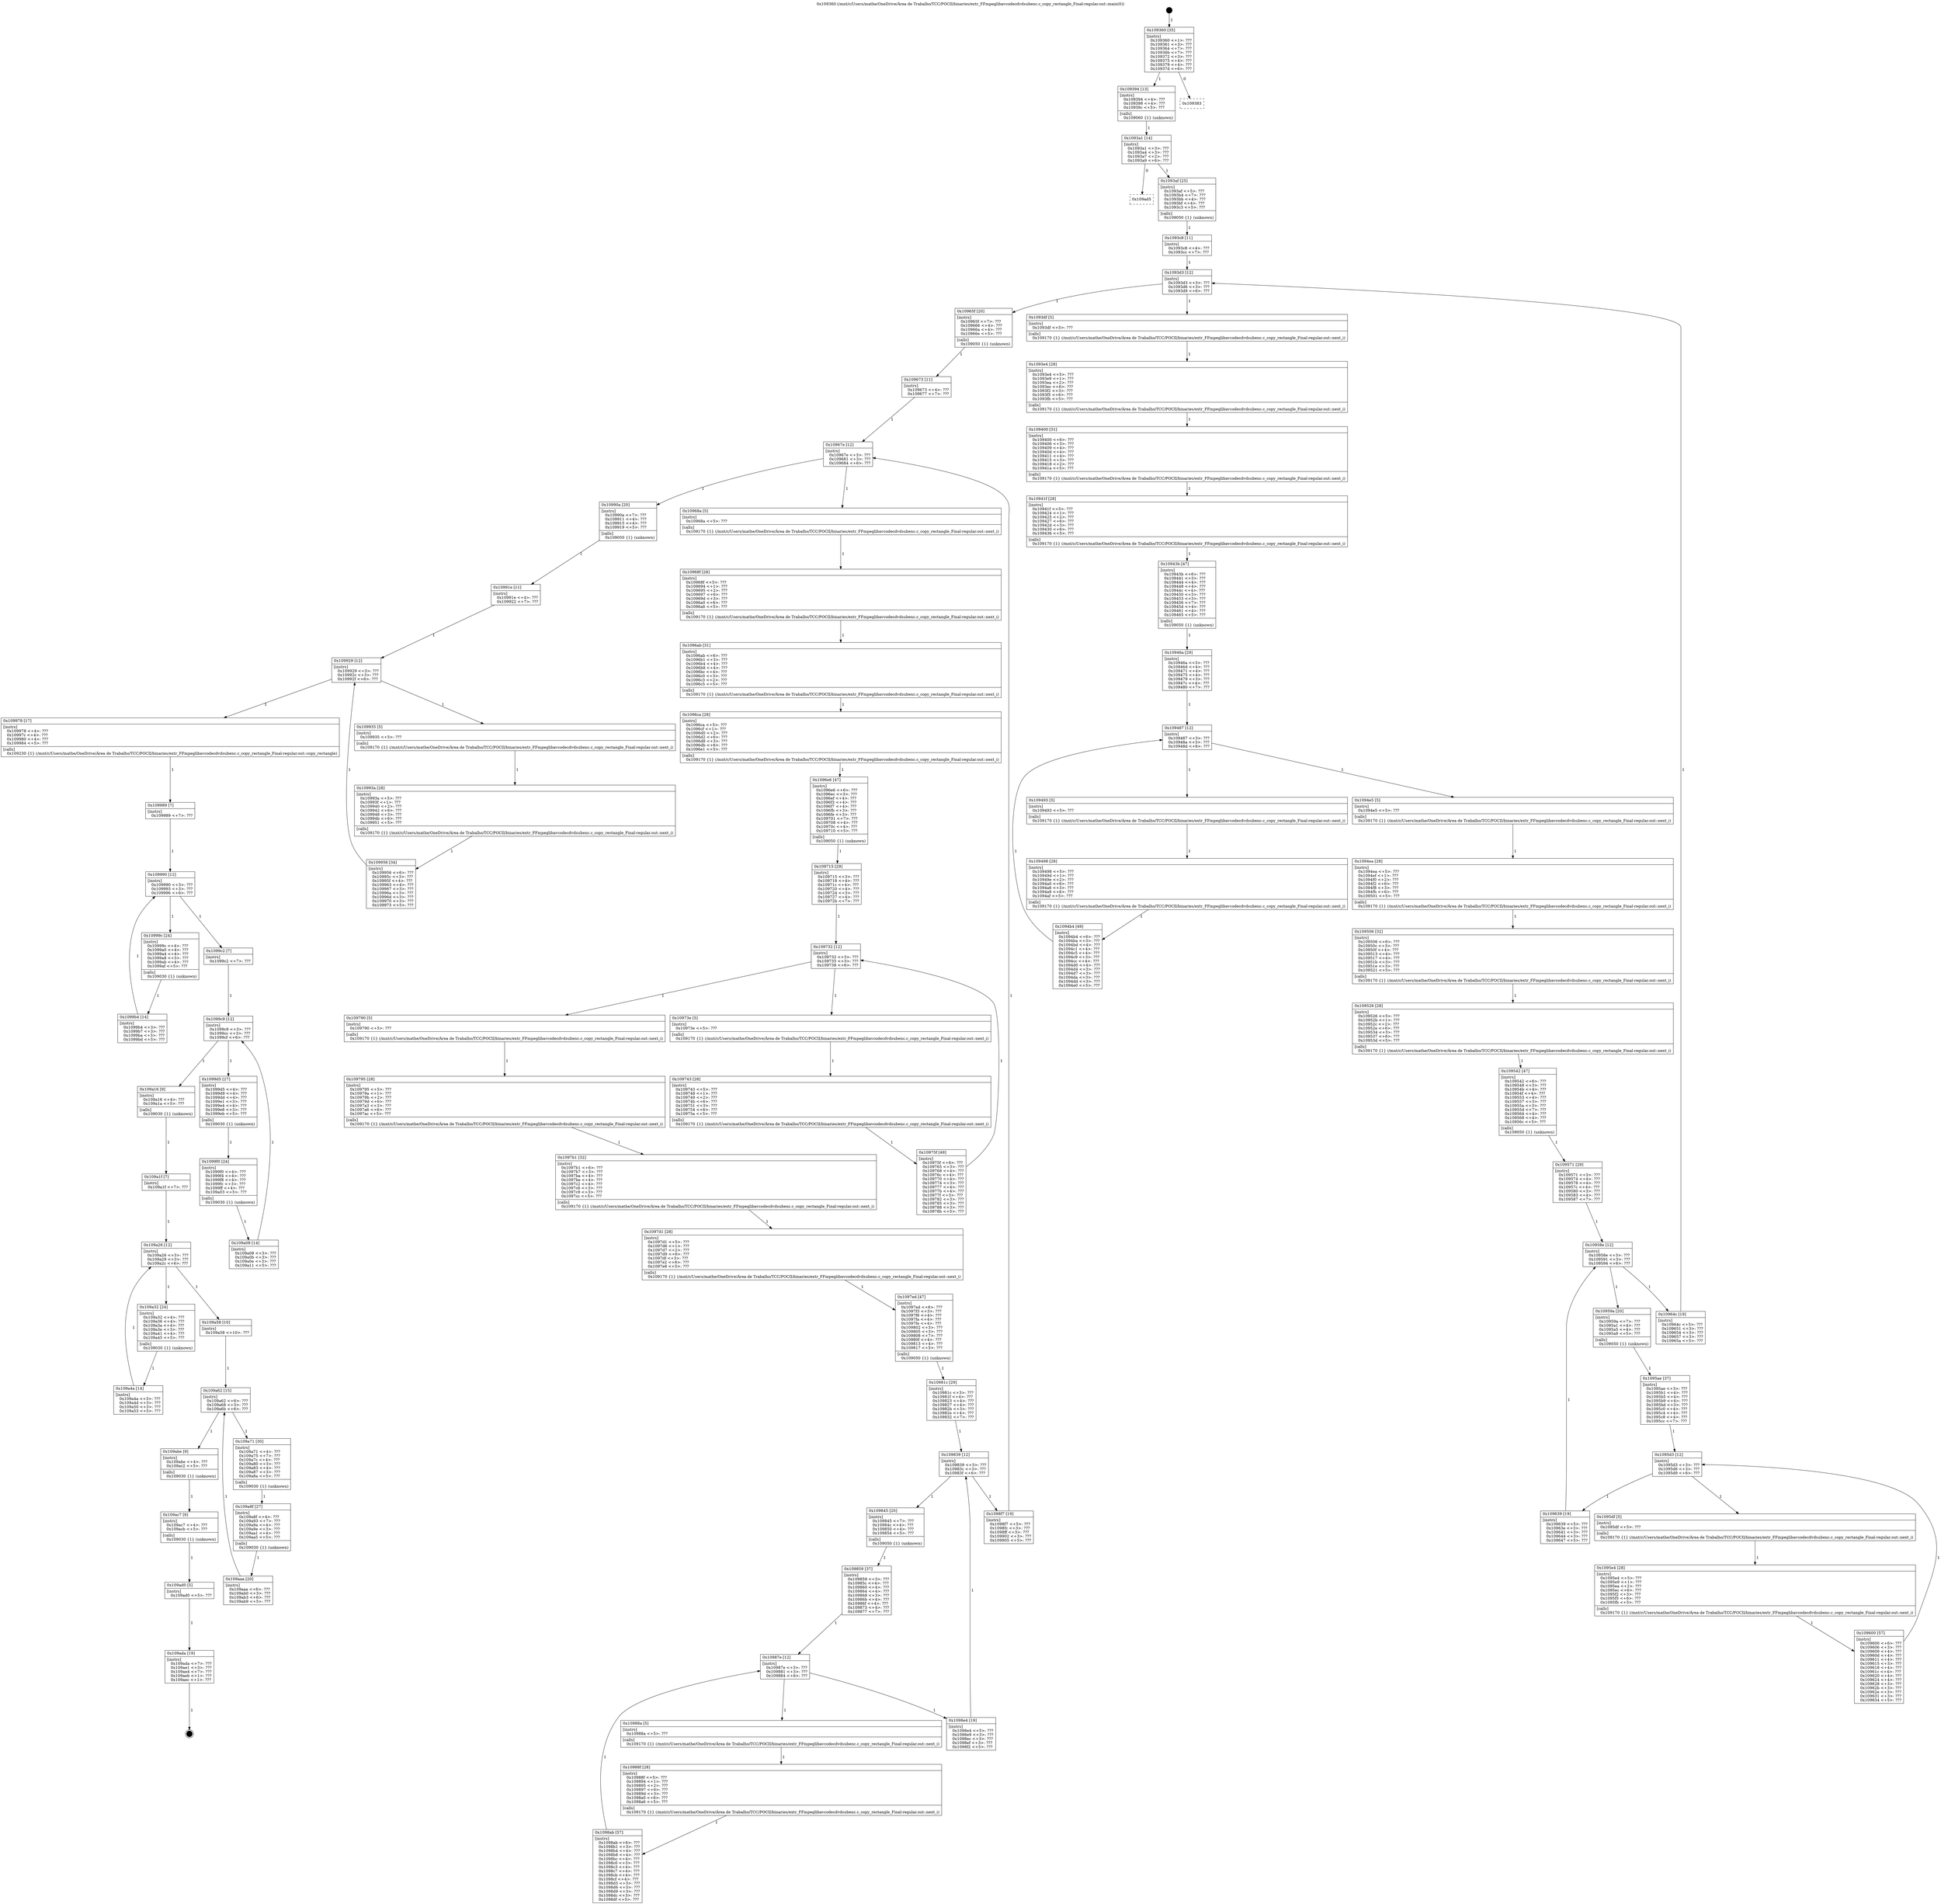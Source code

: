 digraph "0x109360" {
  label = "0x109360 (/mnt/c/Users/mathe/OneDrive/Área de Trabalho/TCC/POCII/binaries/extr_FFmpeglibavcodecdvdsubenc.c_copy_rectangle_Final-regular.out::main(0))"
  labelloc = "t"
  node[shape=record]

  Entry [label="",width=0.3,height=0.3,shape=circle,fillcolor=black,style=filled]
  "0x109360" [label="{
     0x109360 [35]\l
     | [instrs]\l
     &nbsp;&nbsp;0x109360 \<+1\>: ???\l
     &nbsp;&nbsp;0x109361 \<+3\>: ???\l
     &nbsp;&nbsp;0x109364 \<+7\>: ???\l
     &nbsp;&nbsp;0x10936b \<+7\>: ???\l
     &nbsp;&nbsp;0x109372 \<+3\>: ???\l
     &nbsp;&nbsp;0x109375 \<+4\>: ???\l
     &nbsp;&nbsp;0x109379 \<+4\>: ???\l
     &nbsp;&nbsp;0x10937d \<+6\>: ???\l
  }"]
  "0x109394" [label="{
     0x109394 [13]\l
     | [instrs]\l
     &nbsp;&nbsp;0x109394 \<+4\>: ???\l
     &nbsp;&nbsp;0x109398 \<+4\>: ???\l
     &nbsp;&nbsp;0x10939c \<+5\>: ???\l
     | [calls]\l
     &nbsp;&nbsp;0x109060 \{1\} (unknown)\l
  }"]
  "0x109383" [label="{
     0x109383\l
  }", style=dashed]
  "0x1093a1" [label="{
     0x1093a1 [14]\l
     | [instrs]\l
     &nbsp;&nbsp;0x1093a1 \<+3\>: ???\l
     &nbsp;&nbsp;0x1093a4 \<+3\>: ???\l
     &nbsp;&nbsp;0x1093a7 \<+2\>: ???\l
     &nbsp;&nbsp;0x1093a9 \<+6\>: ???\l
  }"]
  "0x109ad5" [label="{
     0x109ad5\l
  }", style=dashed]
  "0x1093af" [label="{
     0x1093af [25]\l
     | [instrs]\l
     &nbsp;&nbsp;0x1093af \<+5\>: ???\l
     &nbsp;&nbsp;0x1093b4 \<+7\>: ???\l
     &nbsp;&nbsp;0x1093bb \<+4\>: ???\l
     &nbsp;&nbsp;0x1093bf \<+4\>: ???\l
     &nbsp;&nbsp;0x1093c3 \<+5\>: ???\l
     | [calls]\l
     &nbsp;&nbsp;0x109050 \{1\} (unknown)\l
  }"]
  Exit [label="",width=0.3,height=0.3,shape=circle,fillcolor=black,style=filled,peripheries=2]
  "0x1093d3" [label="{
     0x1093d3 [12]\l
     | [instrs]\l
     &nbsp;&nbsp;0x1093d3 \<+3\>: ???\l
     &nbsp;&nbsp;0x1093d6 \<+3\>: ???\l
     &nbsp;&nbsp;0x1093d9 \<+6\>: ???\l
  }"]
  "0x10965f" [label="{
     0x10965f [20]\l
     | [instrs]\l
     &nbsp;&nbsp;0x10965f \<+7\>: ???\l
     &nbsp;&nbsp;0x109666 \<+4\>: ???\l
     &nbsp;&nbsp;0x10966a \<+4\>: ???\l
     &nbsp;&nbsp;0x10966e \<+5\>: ???\l
     | [calls]\l
     &nbsp;&nbsp;0x109050 \{1\} (unknown)\l
  }"]
  "0x1093df" [label="{
     0x1093df [5]\l
     | [instrs]\l
     &nbsp;&nbsp;0x1093df \<+5\>: ???\l
     | [calls]\l
     &nbsp;&nbsp;0x109170 \{1\} (/mnt/c/Users/mathe/OneDrive/Área de Trabalho/TCC/POCII/binaries/extr_FFmpeglibavcodecdvdsubenc.c_copy_rectangle_Final-regular.out::next_i)\l
  }"]
  "0x1093e4" [label="{
     0x1093e4 [28]\l
     | [instrs]\l
     &nbsp;&nbsp;0x1093e4 \<+5\>: ???\l
     &nbsp;&nbsp;0x1093e9 \<+1\>: ???\l
     &nbsp;&nbsp;0x1093ea \<+2\>: ???\l
     &nbsp;&nbsp;0x1093ec \<+6\>: ???\l
     &nbsp;&nbsp;0x1093f2 \<+3\>: ???\l
     &nbsp;&nbsp;0x1093f5 \<+6\>: ???\l
     &nbsp;&nbsp;0x1093fb \<+5\>: ???\l
     | [calls]\l
     &nbsp;&nbsp;0x109170 \{1\} (/mnt/c/Users/mathe/OneDrive/Área de Trabalho/TCC/POCII/binaries/extr_FFmpeglibavcodecdvdsubenc.c_copy_rectangle_Final-regular.out::next_i)\l
  }"]
  "0x109400" [label="{
     0x109400 [31]\l
     | [instrs]\l
     &nbsp;&nbsp;0x109400 \<+6\>: ???\l
     &nbsp;&nbsp;0x109406 \<+3\>: ???\l
     &nbsp;&nbsp;0x109409 \<+4\>: ???\l
     &nbsp;&nbsp;0x10940d \<+4\>: ???\l
     &nbsp;&nbsp;0x109411 \<+4\>: ???\l
     &nbsp;&nbsp;0x109415 \<+3\>: ???\l
     &nbsp;&nbsp;0x109418 \<+2\>: ???\l
     &nbsp;&nbsp;0x10941a \<+5\>: ???\l
     | [calls]\l
     &nbsp;&nbsp;0x109170 \{1\} (/mnt/c/Users/mathe/OneDrive/Área de Trabalho/TCC/POCII/binaries/extr_FFmpeglibavcodecdvdsubenc.c_copy_rectangle_Final-regular.out::next_i)\l
  }"]
  "0x10941f" [label="{
     0x10941f [28]\l
     | [instrs]\l
     &nbsp;&nbsp;0x10941f \<+5\>: ???\l
     &nbsp;&nbsp;0x109424 \<+1\>: ???\l
     &nbsp;&nbsp;0x109425 \<+2\>: ???\l
     &nbsp;&nbsp;0x109427 \<+6\>: ???\l
     &nbsp;&nbsp;0x10942d \<+3\>: ???\l
     &nbsp;&nbsp;0x109430 \<+6\>: ???\l
     &nbsp;&nbsp;0x109436 \<+5\>: ???\l
     | [calls]\l
     &nbsp;&nbsp;0x109170 \{1\} (/mnt/c/Users/mathe/OneDrive/Área de Trabalho/TCC/POCII/binaries/extr_FFmpeglibavcodecdvdsubenc.c_copy_rectangle_Final-regular.out::next_i)\l
  }"]
  "0x10943b" [label="{
     0x10943b [47]\l
     | [instrs]\l
     &nbsp;&nbsp;0x10943b \<+6\>: ???\l
     &nbsp;&nbsp;0x109441 \<+3\>: ???\l
     &nbsp;&nbsp;0x109444 \<+4\>: ???\l
     &nbsp;&nbsp;0x109448 \<+4\>: ???\l
     &nbsp;&nbsp;0x10944c \<+4\>: ???\l
     &nbsp;&nbsp;0x109450 \<+3\>: ???\l
     &nbsp;&nbsp;0x109453 \<+3\>: ???\l
     &nbsp;&nbsp;0x109456 \<+7\>: ???\l
     &nbsp;&nbsp;0x10945d \<+4\>: ???\l
     &nbsp;&nbsp;0x109461 \<+4\>: ???\l
     &nbsp;&nbsp;0x109465 \<+5\>: ???\l
     | [calls]\l
     &nbsp;&nbsp;0x109050 \{1\} (unknown)\l
  }"]
  "0x109487" [label="{
     0x109487 [12]\l
     | [instrs]\l
     &nbsp;&nbsp;0x109487 \<+3\>: ???\l
     &nbsp;&nbsp;0x10948a \<+3\>: ???\l
     &nbsp;&nbsp;0x10948d \<+6\>: ???\l
  }"]
  "0x1094e5" [label="{
     0x1094e5 [5]\l
     | [instrs]\l
     &nbsp;&nbsp;0x1094e5 \<+5\>: ???\l
     | [calls]\l
     &nbsp;&nbsp;0x109170 \{1\} (/mnt/c/Users/mathe/OneDrive/Área de Trabalho/TCC/POCII/binaries/extr_FFmpeglibavcodecdvdsubenc.c_copy_rectangle_Final-regular.out::next_i)\l
  }"]
  "0x109493" [label="{
     0x109493 [5]\l
     | [instrs]\l
     &nbsp;&nbsp;0x109493 \<+5\>: ???\l
     | [calls]\l
     &nbsp;&nbsp;0x109170 \{1\} (/mnt/c/Users/mathe/OneDrive/Área de Trabalho/TCC/POCII/binaries/extr_FFmpeglibavcodecdvdsubenc.c_copy_rectangle_Final-regular.out::next_i)\l
  }"]
  "0x109498" [label="{
     0x109498 [28]\l
     | [instrs]\l
     &nbsp;&nbsp;0x109498 \<+5\>: ???\l
     &nbsp;&nbsp;0x10949d \<+1\>: ???\l
     &nbsp;&nbsp;0x10949e \<+2\>: ???\l
     &nbsp;&nbsp;0x1094a0 \<+6\>: ???\l
     &nbsp;&nbsp;0x1094a6 \<+3\>: ???\l
     &nbsp;&nbsp;0x1094a9 \<+6\>: ???\l
     &nbsp;&nbsp;0x1094af \<+5\>: ???\l
     | [calls]\l
     &nbsp;&nbsp;0x109170 \{1\} (/mnt/c/Users/mathe/OneDrive/Área de Trabalho/TCC/POCII/binaries/extr_FFmpeglibavcodecdvdsubenc.c_copy_rectangle_Final-regular.out::next_i)\l
  }"]
  "0x1094b4" [label="{
     0x1094b4 [49]\l
     | [instrs]\l
     &nbsp;&nbsp;0x1094b4 \<+6\>: ???\l
     &nbsp;&nbsp;0x1094ba \<+3\>: ???\l
     &nbsp;&nbsp;0x1094bd \<+4\>: ???\l
     &nbsp;&nbsp;0x1094c1 \<+4\>: ???\l
     &nbsp;&nbsp;0x1094c5 \<+4\>: ???\l
     &nbsp;&nbsp;0x1094c9 \<+3\>: ???\l
     &nbsp;&nbsp;0x1094cc \<+4\>: ???\l
     &nbsp;&nbsp;0x1094d0 \<+4\>: ???\l
     &nbsp;&nbsp;0x1094d4 \<+3\>: ???\l
     &nbsp;&nbsp;0x1094d7 \<+3\>: ???\l
     &nbsp;&nbsp;0x1094da \<+3\>: ???\l
     &nbsp;&nbsp;0x1094dd \<+3\>: ???\l
     &nbsp;&nbsp;0x1094e0 \<+5\>: ???\l
  }"]
  "0x10946a" [label="{
     0x10946a [29]\l
     | [instrs]\l
     &nbsp;&nbsp;0x10946a \<+3\>: ???\l
     &nbsp;&nbsp;0x10946d \<+4\>: ???\l
     &nbsp;&nbsp;0x109471 \<+4\>: ???\l
     &nbsp;&nbsp;0x109475 \<+4\>: ???\l
     &nbsp;&nbsp;0x109479 \<+3\>: ???\l
     &nbsp;&nbsp;0x10947c \<+4\>: ???\l
     &nbsp;&nbsp;0x109480 \<+7\>: ???\l
  }"]
  "0x1094ea" [label="{
     0x1094ea [28]\l
     | [instrs]\l
     &nbsp;&nbsp;0x1094ea \<+5\>: ???\l
     &nbsp;&nbsp;0x1094ef \<+1\>: ???\l
     &nbsp;&nbsp;0x1094f0 \<+2\>: ???\l
     &nbsp;&nbsp;0x1094f2 \<+6\>: ???\l
     &nbsp;&nbsp;0x1094f8 \<+3\>: ???\l
     &nbsp;&nbsp;0x1094fb \<+6\>: ???\l
     &nbsp;&nbsp;0x109501 \<+5\>: ???\l
     | [calls]\l
     &nbsp;&nbsp;0x109170 \{1\} (/mnt/c/Users/mathe/OneDrive/Área de Trabalho/TCC/POCII/binaries/extr_FFmpeglibavcodecdvdsubenc.c_copy_rectangle_Final-regular.out::next_i)\l
  }"]
  "0x109506" [label="{
     0x109506 [32]\l
     | [instrs]\l
     &nbsp;&nbsp;0x109506 \<+6\>: ???\l
     &nbsp;&nbsp;0x10950c \<+3\>: ???\l
     &nbsp;&nbsp;0x10950f \<+4\>: ???\l
     &nbsp;&nbsp;0x109513 \<+4\>: ???\l
     &nbsp;&nbsp;0x109517 \<+4\>: ???\l
     &nbsp;&nbsp;0x10951b \<+3\>: ???\l
     &nbsp;&nbsp;0x10951e \<+3\>: ???\l
     &nbsp;&nbsp;0x109521 \<+5\>: ???\l
     | [calls]\l
     &nbsp;&nbsp;0x109170 \{1\} (/mnt/c/Users/mathe/OneDrive/Área de Trabalho/TCC/POCII/binaries/extr_FFmpeglibavcodecdvdsubenc.c_copy_rectangle_Final-regular.out::next_i)\l
  }"]
  "0x109526" [label="{
     0x109526 [28]\l
     | [instrs]\l
     &nbsp;&nbsp;0x109526 \<+5\>: ???\l
     &nbsp;&nbsp;0x10952b \<+1\>: ???\l
     &nbsp;&nbsp;0x10952c \<+2\>: ???\l
     &nbsp;&nbsp;0x10952e \<+6\>: ???\l
     &nbsp;&nbsp;0x109534 \<+3\>: ???\l
     &nbsp;&nbsp;0x109537 \<+6\>: ???\l
     &nbsp;&nbsp;0x10953d \<+5\>: ???\l
     | [calls]\l
     &nbsp;&nbsp;0x109170 \{1\} (/mnt/c/Users/mathe/OneDrive/Área de Trabalho/TCC/POCII/binaries/extr_FFmpeglibavcodecdvdsubenc.c_copy_rectangle_Final-regular.out::next_i)\l
  }"]
  "0x109542" [label="{
     0x109542 [47]\l
     | [instrs]\l
     &nbsp;&nbsp;0x109542 \<+6\>: ???\l
     &nbsp;&nbsp;0x109548 \<+3\>: ???\l
     &nbsp;&nbsp;0x10954b \<+4\>: ???\l
     &nbsp;&nbsp;0x10954f \<+4\>: ???\l
     &nbsp;&nbsp;0x109553 \<+4\>: ???\l
     &nbsp;&nbsp;0x109557 \<+3\>: ???\l
     &nbsp;&nbsp;0x10955a \<+3\>: ???\l
     &nbsp;&nbsp;0x10955d \<+7\>: ???\l
     &nbsp;&nbsp;0x109564 \<+4\>: ???\l
     &nbsp;&nbsp;0x109568 \<+4\>: ???\l
     &nbsp;&nbsp;0x10956c \<+5\>: ???\l
     | [calls]\l
     &nbsp;&nbsp;0x109050 \{1\} (unknown)\l
  }"]
  "0x10958e" [label="{
     0x10958e [12]\l
     | [instrs]\l
     &nbsp;&nbsp;0x10958e \<+3\>: ???\l
     &nbsp;&nbsp;0x109591 \<+3\>: ???\l
     &nbsp;&nbsp;0x109594 \<+6\>: ???\l
  }"]
  "0x10964c" [label="{
     0x10964c [19]\l
     | [instrs]\l
     &nbsp;&nbsp;0x10964c \<+5\>: ???\l
     &nbsp;&nbsp;0x109651 \<+3\>: ???\l
     &nbsp;&nbsp;0x109654 \<+3\>: ???\l
     &nbsp;&nbsp;0x109657 \<+3\>: ???\l
     &nbsp;&nbsp;0x10965a \<+5\>: ???\l
  }"]
  "0x10959a" [label="{
     0x10959a [20]\l
     | [instrs]\l
     &nbsp;&nbsp;0x10959a \<+7\>: ???\l
     &nbsp;&nbsp;0x1095a1 \<+4\>: ???\l
     &nbsp;&nbsp;0x1095a5 \<+4\>: ???\l
     &nbsp;&nbsp;0x1095a9 \<+5\>: ???\l
     | [calls]\l
     &nbsp;&nbsp;0x109050 \{1\} (unknown)\l
  }"]
  "0x1095d3" [label="{
     0x1095d3 [12]\l
     | [instrs]\l
     &nbsp;&nbsp;0x1095d3 \<+3\>: ???\l
     &nbsp;&nbsp;0x1095d6 \<+3\>: ???\l
     &nbsp;&nbsp;0x1095d9 \<+6\>: ???\l
  }"]
  "0x109639" [label="{
     0x109639 [19]\l
     | [instrs]\l
     &nbsp;&nbsp;0x109639 \<+5\>: ???\l
     &nbsp;&nbsp;0x10963e \<+3\>: ???\l
     &nbsp;&nbsp;0x109641 \<+3\>: ???\l
     &nbsp;&nbsp;0x109644 \<+3\>: ???\l
     &nbsp;&nbsp;0x109647 \<+5\>: ???\l
  }"]
  "0x1095df" [label="{
     0x1095df [5]\l
     | [instrs]\l
     &nbsp;&nbsp;0x1095df \<+5\>: ???\l
     | [calls]\l
     &nbsp;&nbsp;0x109170 \{1\} (/mnt/c/Users/mathe/OneDrive/Área de Trabalho/TCC/POCII/binaries/extr_FFmpeglibavcodecdvdsubenc.c_copy_rectangle_Final-regular.out::next_i)\l
  }"]
  "0x1095e4" [label="{
     0x1095e4 [28]\l
     | [instrs]\l
     &nbsp;&nbsp;0x1095e4 \<+5\>: ???\l
     &nbsp;&nbsp;0x1095e9 \<+1\>: ???\l
     &nbsp;&nbsp;0x1095ea \<+2\>: ???\l
     &nbsp;&nbsp;0x1095ec \<+6\>: ???\l
     &nbsp;&nbsp;0x1095f2 \<+3\>: ???\l
     &nbsp;&nbsp;0x1095f5 \<+6\>: ???\l
     &nbsp;&nbsp;0x1095fb \<+5\>: ???\l
     | [calls]\l
     &nbsp;&nbsp;0x109170 \{1\} (/mnt/c/Users/mathe/OneDrive/Área de Trabalho/TCC/POCII/binaries/extr_FFmpeglibavcodecdvdsubenc.c_copy_rectangle_Final-regular.out::next_i)\l
  }"]
  "0x109600" [label="{
     0x109600 [57]\l
     | [instrs]\l
     &nbsp;&nbsp;0x109600 \<+6\>: ???\l
     &nbsp;&nbsp;0x109606 \<+3\>: ???\l
     &nbsp;&nbsp;0x109609 \<+4\>: ???\l
     &nbsp;&nbsp;0x10960d \<+4\>: ???\l
     &nbsp;&nbsp;0x109611 \<+4\>: ???\l
     &nbsp;&nbsp;0x109615 \<+3\>: ???\l
     &nbsp;&nbsp;0x109618 \<+4\>: ???\l
     &nbsp;&nbsp;0x10961c \<+4\>: ???\l
     &nbsp;&nbsp;0x109620 \<+4\>: ???\l
     &nbsp;&nbsp;0x109624 \<+4\>: ???\l
     &nbsp;&nbsp;0x109628 \<+3\>: ???\l
     &nbsp;&nbsp;0x10962b \<+3\>: ???\l
     &nbsp;&nbsp;0x10962e \<+3\>: ???\l
     &nbsp;&nbsp;0x109631 \<+3\>: ???\l
     &nbsp;&nbsp;0x109634 \<+5\>: ???\l
  }"]
  "0x1095ae" [label="{
     0x1095ae [37]\l
     | [instrs]\l
     &nbsp;&nbsp;0x1095ae \<+3\>: ???\l
     &nbsp;&nbsp;0x1095b1 \<+4\>: ???\l
     &nbsp;&nbsp;0x1095b5 \<+4\>: ???\l
     &nbsp;&nbsp;0x1095b9 \<+4\>: ???\l
     &nbsp;&nbsp;0x1095bd \<+3\>: ???\l
     &nbsp;&nbsp;0x1095c0 \<+4\>: ???\l
     &nbsp;&nbsp;0x1095c4 \<+4\>: ???\l
     &nbsp;&nbsp;0x1095c8 \<+4\>: ???\l
     &nbsp;&nbsp;0x1095cc \<+7\>: ???\l
  }"]
  "0x109ada" [label="{
     0x109ada [19]\l
     | [instrs]\l
     &nbsp;&nbsp;0x109ada \<+7\>: ???\l
     &nbsp;&nbsp;0x109ae1 \<+3\>: ???\l
     &nbsp;&nbsp;0x109ae4 \<+7\>: ???\l
     &nbsp;&nbsp;0x109aeb \<+1\>: ???\l
     &nbsp;&nbsp;0x109aec \<+1\>: ???\l
  }"]
  "0x109571" [label="{
     0x109571 [29]\l
     | [instrs]\l
     &nbsp;&nbsp;0x109571 \<+3\>: ???\l
     &nbsp;&nbsp;0x109574 \<+4\>: ???\l
     &nbsp;&nbsp;0x109578 \<+4\>: ???\l
     &nbsp;&nbsp;0x10957c \<+4\>: ???\l
     &nbsp;&nbsp;0x109580 \<+3\>: ???\l
     &nbsp;&nbsp;0x109583 \<+4\>: ???\l
     &nbsp;&nbsp;0x109587 \<+7\>: ???\l
  }"]
  "0x109ad0" [label="{
     0x109ad0 [5]\l
     | [instrs]\l
     &nbsp;&nbsp;0x109ad0 \<+5\>: ???\l
  }"]
  "0x1093c8" [label="{
     0x1093c8 [11]\l
     | [instrs]\l
     &nbsp;&nbsp;0x1093c8 \<+4\>: ???\l
     &nbsp;&nbsp;0x1093cc \<+7\>: ???\l
  }"]
  "0x10967e" [label="{
     0x10967e [12]\l
     | [instrs]\l
     &nbsp;&nbsp;0x10967e \<+3\>: ???\l
     &nbsp;&nbsp;0x109681 \<+3\>: ???\l
     &nbsp;&nbsp;0x109684 \<+6\>: ???\l
  }"]
  "0x10990a" [label="{
     0x10990a [20]\l
     | [instrs]\l
     &nbsp;&nbsp;0x10990a \<+7\>: ???\l
     &nbsp;&nbsp;0x109911 \<+4\>: ???\l
     &nbsp;&nbsp;0x109915 \<+4\>: ???\l
     &nbsp;&nbsp;0x109919 \<+5\>: ???\l
     | [calls]\l
     &nbsp;&nbsp;0x109050 \{1\} (unknown)\l
  }"]
  "0x10968a" [label="{
     0x10968a [5]\l
     | [instrs]\l
     &nbsp;&nbsp;0x10968a \<+5\>: ???\l
     | [calls]\l
     &nbsp;&nbsp;0x109170 \{1\} (/mnt/c/Users/mathe/OneDrive/Área de Trabalho/TCC/POCII/binaries/extr_FFmpeglibavcodecdvdsubenc.c_copy_rectangle_Final-regular.out::next_i)\l
  }"]
  "0x10968f" [label="{
     0x10968f [28]\l
     | [instrs]\l
     &nbsp;&nbsp;0x10968f \<+5\>: ???\l
     &nbsp;&nbsp;0x109694 \<+1\>: ???\l
     &nbsp;&nbsp;0x109695 \<+2\>: ???\l
     &nbsp;&nbsp;0x109697 \<+6\>: ???\l
     &nbsp;&nbsp;0x10969d \<+3\>: ???\l
     &nbsp;&nbsp;0x1096a0 \<+6\>: ???\l
     &nbsp;&nbsp;0x1096a6 \<+5\>: ???\l
     | [calls]\l
     &nbsp;&nbsp;0x109170 \{1\} (/mnt/c/Users/mathe/OneDrive/Área de Trabalho/TCC/POCII/binaries/extr_FFmpeglibavcodecdvdsubenc.c_copy_rectangle_Final-regular.out::next_i)\l
  }"]
  "0x1096ab" [label="{
     0x1096ab [31]\l
     | [instrs]\l
     &nbsp;&nbsp;0x1096ab \<+6\>: ???\l
     &nbsp;&nbsp;0x1096b1 \<+3\>: ???\l
     &nbsp;&nbsp;0x1096b4 \<+4\>: ???\l
     &nbsp;&nbsp;0x1096b8 \<+4\>: ???\l
     &nbsp;&nbsp;0x1096bc \<+4\>: ???\l
     &nbsp;&nbsp;0x1096c0 \<+3\>: ???\l
     &nbsp;&nbsp;0x1096c3 \<+2\>: ???\l
     &nbsp;&nbsp;0x1096c5 \<+5\>: ???\l
     | [calls]\l
     &nbsp;&nbsp;0x109170 \{1\} (/mnt/c/Users/mathe/OneDrive/Área de Trabalho/TCC/POCII/binaries/extr_FFmpeglibavcodecdvdsubenc.c_copy_rectangle_Final-regular.out::next_i)\l
  }"]
  "0x1096ca" [label="{
     0x1096ca [28]\l
     | [instrs]\l
     &nbsp;&nbsp;0x1096ca \<+5\>: ???\l
     &nbsp;&nbsp;0x1096cf \<+1\>: ???\l
     &nbsp;&nbsp;0x1096d0 \<+2\>: ???\l
     &nbsp;&nbsp;0x1096d2 \<+6\>: ???\l
     &nbsp;&nbsp;0x1096d8 \<+3\>: ???\l
     &nbsp;&nbsp;0x1096db \<+6\>: ???\l
     &nbsp;&nbsp;0x1096e1 \<+5\>: ???\l
     | [calls]\l
     &nbsp;&nbsp;0x109170 \{1\} (/mnt/c/Users/mathe/OneDrive/Área de Trabalho/TCC/POCII/binaries/extr_FFmpeglibavcodecdvdsubenc.c_copy_rectangle_Final-regular.out::next_i)\l
  }"]
  "0x1096e6" [label="{
     0x1096e6 [47]\l
     | [instrs]\l
     &nbsp;&nbsp;0x1096e6 \<+6\>: ???\l
     &nbsp;&nbsp;0x1096ec \<+3\>: ???\l
     &nbsp;&nbsp;0x1096ef \<+4\>: ???\l
     &nbsp;&nbsp;0x1096f3 \<+4\>: ???\l
     &nbsp;&nbsp;0x1096f7 \<+4\>: ???\l
     &nbsp;&nbsp;0x1096fb \<+3\>: ???\l
     &nbsp;&nbsp;0x1096fe \<+3\>: ???\l
     &nbsp;&nbsp;0x109701 \<+7\>: ???\l
     &nbsp;&nbsp;0x109708 \<+4\>: ???\l
     &nbsp;&nbsp;0x10970c \<+4\>: ???\l
     &nbsp;&nbsp;0x109710 \<+5\>: ???\l
     | [calls]\l
     &nbsp;&nbsp;0x109050 \{1\} (unknown)\l
  }"]
  "0x109732" [label="{
     0x109732 [12]\l
     | [instrs]\l
     &nbsp;&nbsp;0x109732 \<+3\>: ???\l
     &nbsp;&nbsp;0x109735 \<+3\>: ???\l
     &nbsp;&nbsp;0x109738 \<+6\>: ???\l
  }"]
  "0x109790" [label="{
     0x109790 [5]\l
     | [instrs]\l
     &nbsp;&nbsp;0x109790 \<+5\>: ???\l
     | [calls]\l
     &nbsp;&nbsp;0x109170 \{1\} (/mnt/c/Users/mathe/OneDrive/Área de Trabalho/TCC/POCII/binaries/extr_FFmpeglibavcodecdvdsubenc.c_copy_rectangle_Final-regular.out::next_i)\l
  }"]
  "0x10973e" [label="{
     0x10973e [5]\l
     | [instrs]\l
     &nbsp;&nbsp;0x10973e \<+5\>: ???\l
     | [calls]\l
     &nbsp;&nbsp;0x109170 \{1\} (/mnt/c/Users/mathe/OneDrive/Área de Trabalho/TCC/POCII/binaries/extr_FFmpeglibavcodecdvdsubenc.c_copy_rectangle_Final-regular.out::next_i)\l
  }"]
  "0x109743" [label="{
     0x109743 [28]\l
     | [instrs]\l
     &nbsp;&nbsp;0x109743 \<+5\>: ???\l
     &nbsp;&nbsp;0x109748 \<+1\>: ???\l
     &nbsp;&nbsp;0x109749 \<+2\>: ???\l
     &nbsp;&nbsp;0x10974b \<+6\>: ???\l
     &nbsp;&nbsp;0x109751 \<+3\>: ???\l
     &nbsp;&nbsp;0x109754 \<+6\>: ???\l
     &nbsp;&nbsp;0x10975a \<+5\>: ???\l
     | [calls]\l
     &nbsp;&nbsp;0x109170 \{1\} (/mnt/c/Users/mathe/OneDrive/Área de Trabalho/TCC/POCII/binaries/extr_FFmpeglibavcodecdvdsubenc.c_copy_rectangle_Final-regular.out::next_i)\l
  }"]
  "0x10975f" [label="{
     0x10975f [49]\l
     | [instrs]\l
     &nbsp;&nbsp;0x10975f \<+6\>: ???\l
     &nbsp;&nbsp;0x109765 \<+3\>: ???\l
     &nbsp;&nbsp;0x109768 \<+4\>: ???\l
     &nbsp;&nbsp;0x10976c \<+4\>: ???\l
     &nbsp;&nbsp;0x109770 \<+4\>: ???\l
     &nbsp;&nbsp;0x109774 \<+3\>: ???\l
     &nbsp;&nbsp;0x109777 \<+4\>: ???\l
     &nbsp;&nbsp;0x10977b \<+4\>: ???\l
     &nbsp;&nbsp;0x10977f \<+3\>: ???\l
     &nbsp;&nbsp;0x109782 \<+3\>: ???\l
     &nbsp;&nbsp;0x109785 \<+3\>: ???\l
     &nbsp;&nbsp;0x109788 \<+3\>: ???\l
     &nbsp;&nbsp;0x10978b \<+5\>: ???\l
  }"]
  "0x109715" [label="{
     0x109715 [29]\l
     | [instrs]\l
     &nbsp;&nbsp;0x109715 \<+3\>: ???\l
     &nbsp;&nbsp;0x109718 \<+4\>: ???\l
     &nbsp;&nbsp;0x10971c \<+4\>: ???\l
     &nbsp;&nbsp;0x109720 \<+4\>: ???\l
     &nbsp;&nbsp;0x109724 \<+3\>: ???\l
     &nbsp;&nbsp;0x109727 \<+4\>: ???\l
     &nbsp;&nbsp;0x10972b \<+7\>: ???\l
  }"]
  "0x109795" [label="{
     0x109795 [28]\l
     | [instrs]\l
     &nbsp;&nbsp;0x109795 \<+5\>: ???\l
     &nbsp;&nbsp;0x10979a \<+1\>: ???\l
     &nbsp;&nbsp;0x10979b \<+2\>: ???\l
     &nbsp;&nbsp;0x10979d \<+6\>: ???\l
     &nbsp;&nbsp;0x1097a3 \<+3\>: ???\l
     &nbsp;&nbsp;0x1097a6 \<+6\>: ???\l
     &nbsp;&nbsp;0x1097ac \<+5\>: ???\l
     | [calls]\l
     &nbsp;&nbsp;0x109170 \{1\} (/mnt/c/Users/mathe/OneDrive/Área de Trabalho/TCC/POCII/binaries/extr_FFmpeglibavcodecdvdsubenc.c_copy_rectangle_Final-regular.out::next_i)\l
  }"]
  "0x1097b1" [label="{
     0x1097b1 [32]\l
     | [instrs]\l
     &nbsp;&nbsp;0x1097b1 \<+6\>: ???\l
     &nbsp;&nbsp;0x1097b7 \<+3\>: ???\l
     &nbsp;&nbsp;0x1097ba \<+4\>: ???\l
     &nbsp;&nbsp;0x1097be \<+4\>: ???\l
     &nbsp;&nbsp;0x1097c2 \<+4\>: ???\l
     &nbsp;&nbsp;0x1097c6 \<+3\>: ???\l
     &nbsp;&nbsp;0x1097c9 \<+3\>: ???\l
     &nbsp;&nbsp;0x1097cc \<+5\>: ???\l
     | [calls]\l
     &nbsp;&nbsp;0x109170 \{1\} (/mnt/c/Users/mathe/OneDrive/Área de Trabalho/TCC/POCII/binaries/extr_FFmpeglibavcodecdvdsubenc.c_copy_rectangle_Final-regular.out::next_i)\l
  }"]
  "0x1097d1" [label="{
     0x1097d1 [28]\l
     | [instrs]\l
     &nbsp;&nbsp;0x1097d1 \<+5\>: ???\l
     &nbsp;&nbsp;0x1097d6 \<+1\>: ???\l
     &nbsp;&nbsp;0x1097d7 \<+2\>: ???\l
     &nbsp;&nbsp;0x1097d9 \<+6\>: ???\l
     &nbsp;&nbsp;0x1097df \<+3\>: ???\l
     &nbsp;&nbsp;0x1097e2 \<+6\>: ???\l
     &nbsp;&nbsp;0x1097e8 \<+5\>: ???\l
     | [calls]\l
     &nbsp;&nbsp;0x109170 \{1\} (/mnt/c/Users/mathe/OneDrive/Área de Trabalho/TCC/POCII/binaries/extr_FFmpeglibavcodecdvdsubenc.c_copy_rectangle_Final-regular.out::next_i)\l
  }"]
  "0x1097ed" [label="{
     0x1097ed [47]\l
     | [instrs]\l
     &nbsp;&nbsp;0x1097ed \<+6\>: ???\l
     &nbsp;&nbsp;0x1097f3 \<+3\>: ???\l
     &nbsp;&nbsp;0x1097f6 \<+4\>: ???\l
     &nbsp;&nbsp;0x1097fa \<+4\>: ???\l
     &nbsp;&nbsp;0x1097fe \<+4\>: ???\l
     &nbsp;&nbsp;0x109802 \<+3\>: ???\l
     &nbsp;&nbsp;0x109805 \<+3\>: ???\l
     &nbsp;&nbsp;0x109808 \<+7\>: ???\l
     &nbsp;&nbsp;0x10980f \<+4\>: ???\l
     &nbsp;&nbsp;0x109813 \<+4\>: ???\l
     &nbsp;&nbsp;0x109817 \<+5\>: ???\l
     | [calls]\l
     &nbsp;&nbsp;0x109050 \{1\} (unknown)\l
  }"]
  "0x109839" [label="{
     0x109839 [12]\l
     | [instrs]\l
     &nbsp;&nbsp;0x109839 \<+3\>: ???\l
     &nbsp;&nbsp;0x10983c \<+3\>: ???\l
     &nbsp;&nbsp;0x10983f \<+6\>: ???\l
  }"]
  "0x1098f7" [label="{
     0x1098f7 [19]\l
     | [instrs]\l
     &nbsp;&nbsp;0x1098f7 \<+5\>: ???\l
     &nbsp;&nbsp;0x1098fc \<+3\>: ???\l
     &nbsp;&nbsp;0x1098ff \<+3\>: ???\l
     &nbsp;&nbsp;0x109902 \<+3\>: ???\l
     &nbsp;&nbsp;0x109905 \<+5\>: ???\l
  }"]
  "0x109845" [label="{
     0x109845 [20]\l
     | [instrs]\l
     &nbsp;&nbsp;0x109845 \<+7\>: ???\l
     &nbsp;&nbsp;0x10984c \<+4\>: ???\l
     &nbsp;&nbsp;0x109850 \<+4\>: ???\l
     &nbsp;&nbsp;0x109854 \<+5\>: ???\l
     | [calls]\l
     &nbsp;&nbsp;0x109050 \{1\} (unknown)\l
  }"]
  "0x10987e" [label="{
     0x10987e [12]\l
     | [instrs]\l
     &nbsp;&nbsp;0x10987e \<+3\>: ???\l
     &nbsp;&nbsp;0x109881 \<+3\>: ???\l
     &nbsp;&nbsp;0x109884 \<+6\>: ???\l
  }"]
  "0x1098e4" [label="{
     0x1098e4 [19]\l
     | [instrs]\l
     &nbsp;&nbsp;0x1098e4 \<+5\>: ???\l
     &nbsp;&nbsp;0x1098e9 \<+3\>: ???\l
     &nbsp;&nbsp;0x1098ec \<+3\>: ???\l
     &nbsp;&nbsp;0x1098ef \<+3\>: ???\l
     &nbsp;&nbsp;0x1098f2 \<+5\>: ???\l
  }"]
  "0x10988a" [label="{
     0x10988a [5]\l
     | [instrs]\l
     &nbsp;&nbsp;0x10988a \<+5\>: ???\l
     | [calls]\l
     &nbsp;&nbsp;0x109170 \{1\} (/mnt/c/Users/mathe/OneDrive/Área de Trabalho/TCC/POCII/binaries/extr_FFmpeglibavcodecdvdsubenc.c_copy_rectangle_Final-regular.out::next_i)\l
  }"]
  "0x10988f" [label="{
     0x10988f [28]\l
     | [instrs]\l
     &nbsp;&nbsp;0x10988f \<+5\>: ???\l
     &nbsp;&nbsp;0x109894 \<+1\>: ???\l
     &nbsp;&nbsp;0x109895 \<+2\>: ???\l
     &nbsp;&nbsp;0x109897 \<+6\>: ???\l
     &nbsp;&nbsp;0x10989d \<+3\>: ???\l
     &nbsp;&nbsp;0x1098a0 \<+6\>: ???\l
     &nbsp;&nbsp;0x1098a6 \<+5\>: ???\l
     | [calls]\l
     &nbsp;&nbsp;0x109170 \{1\} (/mnt/c/Users/mathe/OneDrive/Área de Trabalho/TCC/POCII/binaries/extr_FFmpeglibavcodecdvdsubenc.c_copy_rectangle_Final-regular.out::next_i)\l
  }"]
  "0x1098ab" [label="{
     0x1098ab [57]\l
     | [instrs]\l
     &nbsp;&nbsp;0x1098ab \<+6\>: ???\l
     &nbsp;&nbsp;0x1098b1 \<+3\>: ???\l
     &nbsp;&nbsp;0x1098b4 \<+4\>: ???\l
     &nbsp;&nbsp;0x1098b8 \<+4\>: ???\l
     &nbsp;&nbsp;0x1098bc \<+4\>: ???\l
     &nbsp;&nbsp;0x1098c0 \<+3\>: ???\l
     &nbsp;&nbsp;0x1098c3 \<+4\>: ???\l
     &nbsp;&nbsp;0x1098c7 \<+4\>: ???\l
     &nbsp;&nbsp;0x1098cb \<+4\>: ???\l
     &nbsp;&nbsp;0x1098cf \<+4\>: ???\l
     &nbsp;&nbsp;0x1098d3 \<+3\>: ???\l
     &nbsp;&nbsp;0x1098d6 \<+3\>: ???\l
     &nbsp;&nbsp;0x1098d9 \<+3\>: ???\l
     &nbsp;&nbsp;0x1098dc \<+3\>: ???\l
     &nbsp;&nbsp;0x1098df \<+5\>: ???\l
  }"]
  "0x109859" [label="{
     0x109859 [37]\l
     | [instrs]\l
     &nbsp;&nbsp;0x109859 \<+3\>: ???\l
     &nbsp;&nbsp;0x10985c \<+4\>: ???\l
     &nbsp;&nbsp;0x109860 \<+4\>: ???\l
     &nbsp;&nbsp;0x109864 \<+4\>: ???\l
     &nbsp;&nbsp;0x109868 \<+3\>: ???\l
     &nbsp;&nbsp;0x10986b \<+4\>: ???\l
     &nbsp;&nbsp;0x10986f \<+4\>: ???\l
     &nbsp;&nbsp;0x109873 \<+4\>: ???\l
     &nbsp;&nbsp;0x109877 \<+7\>: ???\l
  }"]
  "0x109ac7" [label="{
     0x109ac7 [9]\l
     | [instrs]\l
     &nbsp;&nbsp;0x109ac7 \<+4\>: ???\l
     &nbsp;&nbsp;0x109acb \<+5\>: ???\l
     | [calls]\l
     &nbsp;&nbsp;0x109030 \{1\} (unknown)\l
  }"]
  "0x10981c" [label="{
     0x10981c [29]\l
     | [instrs]\l
     &nbsp;&nbsp;0x10981c \<+3\>: ???\l
     &nbsp;&nbsp;0x10981f \<+4\>: ???\l
     &nbsp;&nbsp;0x109823 \<+4\>: ???\l
     &nbsp;&nbsp;0x109827 \<+4\>: ???\l
     &nbsp;&nbsp;0x10982b \<+3\>: ???\l
     &nbsp;&nbsp;0x10982e \<+4\>: ???\l
     &nbsp;&nbsp;0x109832 \<+7\>: ???\l
  }"]
  "0x109a58" [label="{
     0x109a58 [10]\l
     | [instrs]\l
     &nbsp;&nbsp;0x109a58 \<+10\>: ???\l
  }"]
  "0x109673" [label="{
     0x109673 [11]\l
     | [instrs]\l
     &nbsp;&nbsp;0x109673 \<+4\>: ???\l
     &nbsp;&nbsp;0x109677 \<+7\>: ???\l
  }"]
  "0x109929" [label="{
     0x109929 [12]\l
     | [instrs]\l
     &nbsp;&nbsp;0x109929 \<+3\>: ???\l
     &nbsp;&nbsp;0x10992c \<+3\>: ???\l
     &nbsp;&nbsp;0x10992f \<+6\>: ???\l
  }"]
  "0x109978" [label="{
     0x109978 [17]\l
     | [instrs]\l
     &nbsp;&nbsp;0x109978 \<+4\>: ???\l
     &nbsp;&nbsp;0x10997c \<+4\>: ???\l
     &nbsp;&nbsp;0x109980 \<+4\>: ???\l
     &nbsp;&nbsp;0x109984 \<+5\>: ???\l
     | [calls]\l
     &nbsp;&nbsp;0x109230 \{1\} (/mnt/c/Users/mathe/OneDrive/Área de Trabalho/TCC/POCII/binaries/extr_FFmpeglibavcodecdvdsubenc.c_copy_rectangle_Final-regular.out::copy_rectangle)\l
  }"]
  "0x109935" [label="{
     0x109935 [5]\l
     | [instrs]\l
     &nbsp;&nbsp;0x109935 \<+5\>: ???\l
     | [calls]\l
     &nbsp;&nbsp;0x109170 \{1\} (/mnt/c/Users/mathe/OneDrive/Área de Trabalho/TCC/POCII/binaries/extr_FFmpeglibavcodecdvdsubenc.c_copy_rectangle_Final-regular.out::next_i)\l
  }"]
  "0x10993a" [label="{
     0x10993a [28]\l
     | [instrs]\l
     &nbsp;&nbsp;0x10993a \<+5\>: ???\l
     &nbsp;&nbsp;0x10993f \<+1\>: ???\l
     &nbsp;&nbsp;0x109940 \<+2\>: ???\l
     &nbsp;&nbsp;0x109942 \<+6\>: ???\l
     &nbsp;&nbsp;0x109948 \<+3\>: ???\l
     &nbsp;&nbsp;0x10994b \<+6\>: ???\l
     &nbsp;&nbsp;0x109951 \<+5\>: ???\l
     | [calls]\l
     &nbsp;&nbsp;0x109170 \{1\} (/mnt/c/Users/mathe/OneDrive/Área de Trabalho/TCC/POCII/binaries/extr_FFmpeglibavcodecdvdsubenc.c_copy_rectangle_Final-regular.out::next_i)\l
  }"]
  "0x109956" [label="{
     0x109956 [34]\l
     | [instrs]\l
     &nbsp;&nbsp;0x109956 \<+6\>: ???\l
     &nbsp;&nbsp;0x10995c \<+3\>: ???\l
     &nbsp;&nbsp;0x10995f \<+4\>: ???\l
     &nbsp;&nbsp;0x109963 \<+4\>: ???\l
     &nbsp;&nbsp;0x109967 \<+3\>: ???\l
     &nbsp;&nbsp;0x10996a \<+3\>: ???\l
     &nbsp;&nbsp;0x10996d \<+3\>: ???\l
     &nbsp;&nbsp;0x109970 \<+3\>: ???\l
     &nbsp;&nbsp;0x109973 \<+5\>: ???\l
  }"]
  "0x10991e" [label="{
     0x10991e [11]\l
     | [instrs]\l
     &nbsp;&nbsp;0x10991e \<+4\>: ???\l
     &nbsp;&nbsp;0x109922 \<+7\>: ???\l
  }"]
  "0x109990" [label="{
     0x109990 [12]\l
     | [instrs]\l
     &nbsp;&nbsp;0x109990 \<+3\>: ???\l
     &nbsp;&nbsp;0x109993 \<+3\>: ???\l
     &nbsp;&nbsp;0x109996 \<+6\>: ???\l
  }"]
  "0x1099c9" [label="{
     0x1099c9 [12]\l
     | [instrs]\l
     &nbsp;&nbsp;0x1099c9 \<+3\>: ???\l
     &nbsp;&nbsp;0x1099cc \<+3\>: ???\l
     &nbsp;&nbsp;0x1099cf \<+6\>: ???\l
  }"]
  "0x10999c" [label="{
     0x10999c [24]\l
     | [instrs]\l
     &nbsp;&nbsp;0x10999c \<+4\>: ???\l
     &nbsp;&nbsp;0x1099a0 \<+4\>: ???\l
     &nbsp;&nbsp;0x1099a4 \<+4\>: ???\l
     &nbsp;&nbsp;0x1099a8 \<+3\>: ???\l
     &nbsp;&nbsp;0x1099ab \<+4\>: ???\l
     &nbsp;&nbsp;0x1099af \<+5\>: ???\l
     | [calls]\l
     &nbsp;&nbsp;0x109030 \{1\} (unknown)\l
  }"]
  "0x1099b4" [label="{
     0x1099b4 [14]\l
     | [instrs]\l
     &nbsp;&nbsp;0x1099b4 \<+3\>: ???\l
     &nbsp;&nbsp;0x1099b7 \<+3\>: ???\l
     &nbsp;&nbsp;0x1099ba \<+3\>: ???\l
     &nbsp;&nbsp;0x1099bd \<+5\>: ???\l
  }"]
  "0x109989" [label="{
     0x109989 [7]\l
     | [instrs]\l
     &nbsp;&nbsp;0x109989 \<+7\>: ???\l
  }"]
  "0x109a16" [label="{
     0x109a16 [9]\l
     | [instrs]\l
     &nbsp;&nbsp;0x109a16 \<+4\>: ???\l
     &nbsp;&nbsp;0x109a1a \<+5\>: ???\l
     | [calls]\l
     &nbsp;&nbsp;0x109030 \{1\} (unknown)\l
  }"]
  "0x1099d5" [label="{
     0x1099d5 [27]\l
     | [instrs]\l
     &nbsp;&nbsp;0x1099d5 \<+4\>: ???\l
     &nbsp;&nbsp;0x1099d9 \<+4\>: ???\l
     &nbsp;&nbsp;0x1099dd \<+4\>: ???\l
     &nbsp;&nbsp;0x1099e1 \<+3\>: ???\l
     &nbsp;&nbsp;0x1099e4 \<+4\>: ???\l
     &nbsp;&nbsp;0x1099e8 \<+3\>: ???\l
     &nbsp;&nbsp;0x1099eb \<+5\>: ???\l
     | [calls]\l
     &nbsp;&nbsp;0x109030 \{1\} (unknown)\l
  }"]
  "0x1099f0" [label="{
     0x1099f0 [24]\l
     | [instrs]\l
     &nbsp;&nbsp;0x1099f0 \<+4\>: ???\l
     &nbsp;&nbsp;0x1099f4 \<+4\>: ???\l
     &nbsp;&nbsp;0x1099f8 \<+4\>: ???\l
     &nbsp;&nbsp;0x1099fc \<+3\>: ???\l
     &nbsp;&nbsp;0x1099ff \<+4\>: ???\l
     &nbsp;&nbsp;0x109a03 \<+5\>: ???\l
     | [calls]\l
     &nbsp;&nbsp;0x109030 \{1\} (unknown)\l
  }"]
  "0x109a08" [label="{
     0x109a08 [14]\l
     | [instrs]\l
     &nbsp;&nbsp;0x109a08 \<+3\>: ???\l
     &nbsp;&nbsp;0x109a0b \<+3\>: ???\l
     &nbsp;&nbsp;0x109a0e \<+3\>: ???\l
     &nbsp;&nbsp;0x109a11 \<+5\>: ???\l
  }"]
  "0x1099c2" [label="{
     0x1099c2 [7]\l
     | [instrs]\l
     &nbsp;&nbsp;0x1099c2 \<+7\>: ???\l
  }"]
  "0x109a26" [label="{
     0x109a26 [12]\l
     | [instrs]\l
     &nbsp;&nbsp;0x109a26 \<+3\>: ???\l
     &nbsp;&nbsp;0x109a29 \<+3\>: ???\l
     &nbsp;&nbsp;0x109a2c \<+6\>: ???\l
  }"]
  "0x109a62" [label="{
     0x109a62 [15]\l
     | [instrs]\l
     &nbsp;&nbsp;0x109a62 \<+6\>: ???\l
     &nbsp;&nbsp;0x109a68 \<+3\>: ???\l
     &nbsp;&nbsp;0x109a6b \<+6\>: ???\l
  }"]
  "0x109a32" [label="{
     0x109a32 [24]\l
     | [instrs]\l
     &nbsp;&nbsp;0x109a32 \<+4\>: ???\l
     &nbsp;&nbsp;0x109a36 \<+4\>: ???\l
     &nbsp;&nbsp;0x109a3a \<+4\>: ???\l
     &nbsp;&nbsp;0x109a3e \<+3\>: ???\l
     &nbsp;&nbsp;0x109a41 \<+4\>: ???\l
     &nbsp;&nbsp;0x109a45 \<+5\>: ???\l
     | [calls]\l
     &nbsp;&nbsp;0x109030 \{1\} (unknown)\l
  }"]
  "0x109a4a" [label="{
     0x109a4a [14]\l
     | [instrs]\l
     &nbsp;&nbsp;0x109a4a \<+3\>: ???\l
     &nbsp;&nbsp;0x109a4d \<+3\>: ???\l
     &nbsp;&nbsp;0x109a50 \<+3\>: ???\l
     &nbsp;&nbsp;0x109a53 \<+5\>: ???\l
  }"]
  "0x109a1f" [label="{
     0x109a1f [7]\l
     | [instrs]\l
     &nbsp;&nbsp;0x109a1f \<+7\>: ???\l
  }"]
  "0x109abe" [label="{
     0x109abe [9]\l
     | [instrs]\l
     &nbsp;&nbsp;0x109abe \<+4\>: ???\l
     &nbsp;&nbsp;0x109ac2 \<+5\>: ???\l
     | [calls]\l
     &nbsp;&nbsp;0x109030 \{1\} (unknown)\l
  }"]
  "0x109a71" [label="{
     0x109a71 [30]\l
     | [instrs]\l
     &nbsp;&nbsp;0x109a71 \<+4\>: ???\l
     &nbsp;&nbsp;0x109a75 \<+7\>: ???\l
     &nbsp;&nbsp;0x109a7c \<+4\>: ???\l
     &nbsp;&nbsp;0x109a80 \<+3\>: ???\l
     &nbsp;&nbsp;0x109a83 \<+4\>: ???\l
     &nbsp;&nbsp;0x109a87 \<+3\>: ???\l
     &nbsp;&nbsp;0x109a8a \<+5\>: ???\l
     | [calls]\l
     &nbsp;&nbsp;0x109030 \{1\} (unknown)\l
  }"]
  "0x109a8f" [label="{
     0x109a8f [27]\l
     | [instrs]\l
     &nbsp;&nbsp;0x109a8f \<+4\>: ???\l
     &nbsp;&nbsp;0x109a93 \<+7\>: ???\l
     &nbsp;&nbsp;0x109a9a \<+4\>: ???\l
     &nbsp;&nbsp;0x109a9e \<+3\>: ???\l
     &nbsp;&nbsp;0x109aa1 \<+4\>: ???\l
     &nbsp;&nbsp;0x109aa5 \<+5\>: ???\l
     | [calls]\l
     &nbsp;&nbsp;0x109030 \{1\} (unknown)\l
  }"]
  "0x109aaa" [label="{
     0x109aaa [20]\l
     | [instrs]\l
     &nbsp;&nbsp;0x109aaa \<+6\>: ???\l
     &nbsp;&nbsp;0x109ab0 \<+3\>: ???\l
     &nbsp;&nbsp;0x109ab3 \<+6\>: ???\l
     &nbsp;&nbsp;0x109ab9 \<+5\>: ???\l
  }"]
  Entry -> "0x109360" [label=" 1"]
  "0x109360" -> "0x109394" [label=" 1"]
  "0x109360" -> "0x109383" [label=" 0"]
  "0x109394" -> "0x1093a1" [label=" 1"]
  "0x1093a1" -> "0x109ad5" [label=" 0"]
  "0x1093a1" -> "0x1093af" [label=" 1"]
  "0x109ada" -> Exit [label=" 1"]
  "0x1093af" -> "0x1093c8" [label=" 1"]
  "0x1093d3" -> "0x10965f" [label=" 1"]
  "0x1093d3" -> "0x1093df" [label=" 1"]
  "0x1093df" -> "0x1093e4" [label=" 1"]
  "0x1093e4" -> "0x109400" [label=" 1"]
  "0x109400" -> "0x10941f" [label=" 1"]
  "0x10941f" -> "0x10943b" [label=" 1"]
  "0x10943b" -> "0x10946a" [label=" 1"]
  "0x109487" -> "0x1094e5" [label=" 1"]
  "0x109487" -> "0x109493" [label=" 1"]
  "0x109493" -> "0x109498" [label=" 1"]
  "0x109498" -> "0x1094b4" [label=" 1"]
  "0x10946a" -> "0x109487" [label=" 1"]
  "0x1094b4" -> "0x109487" [label=" 1"]
  "0x1094e5" -> "0x1094ea" [label=" 1"]
  "0x1094ea" -> "0x109506" [label=" 1"]
  "0x109506" -> "0x109526" [label=" 1"]
  "0x109526" -> "0x109542" [label=" 1"]
  "0x109542" -> "0x109571" [label=" 1"]
  "0x10958e" -> "0x10964c" [label=" 1"]
  "0x10958e" -> "0x10959a" [label=" 1"]
  "0x10959a" -> "0x1095ae" [label=" 1"]
  "0x1095d3" -> "0x109639" [label=" 1"]
  "0x1095d3" -> "0x1095df" [label=" 1"]
  "0x1095df" -> "0x1095e4" [label=" 1"]
  "0x1095e4" -> "0x109600" [label=" 1"]
  "0x1095ae" -> "0x1095d3" [label=" 1"]
  "0x109600" -> "0x1095d3" [label=" 1"]
  "0x109ad0" -> "0x109ada" [label=" 1"]
  "0x109571" -> "0x10958e" [label=" 1"]
  "0x109639" -> "0x10958e" [label=" 1"]
  "0x109ac7" -> "0x109ad0" [label=" 1"]
  "0x1093c8" -> "0x1093d3" [label=" 1"]
  "0x10964c" -> "0x1093d3" [label=" 1"]
  "0x10965f" -> "0x109673" [label=" 1"]
  "0x10967e" -> "0x10990a" [label=" 1"]
  "0x10967e" -> "0x10968a" [label=" 1"]
  "0x10968a" -> "0x10968f" [label=" 1"]
  "0x10968f" -> "0x1096ab" [label=" 1"]
  "0x1096ab" -> "0x1096ca" [label=" 1"]
  "0x1096ca" -> "0x1096e6" [label=" 1"]
  "0x1096e6" -> "0x109715" [label=" 1"]
  "0x109732" -> "0x109790" [label=" 1"]
  "0x109732" -> "0x10973e" [label=" 1"]
  "0x10973e" -> "0x109743" [label=" 1"]
  "0x109743" -> "0x10975f" [label=" 1"]
  "0x109715" -> "0x109732" [label=" 1"]
  "0x10975f" -> "0x109732" [label=" 1"]
  "0x109790" -> "0x109795" [label=" 1"]
  "0x109795" -> "0x1097b1" [label=" 1"]
  "0x1097b1" -> "0x1097d1" [label=" 1"]
  "0x1097d1" -> "0x1097ed" [label=" 1"]
  "0x1097ed" -> "0x10981c" [label=" 1"]
  "0x109839" -> "0x1098f7" [label=" 1"]
  "0x109839" -> "0x109845" [label=" 1"]
  "0x109845" -> "0x109859" [label=" 1"]
  "0x10987e" -> "0x1098e4" [label=" 1"]
  "0x10987e" -> "0x10988a" [label=" 1"]
  "0x10988a" -> "0x10988f" [label=" 1"]
  "0x10988f" -> "0x1098ab" [label=" 1"]
  "0x109859" -> "0x10987e" [label=" 1"]
  "0x1098ab" -> "0x10987e" [label=" 1"]
  "0x109abe" -> "0x109ac7" [label=" 1"]
  "0x10981c" -> "0x109839" [label=" 1"]
  "0x1098e4" -> "0x109839" [label=" 1"]
  "0x109aaa" -> "0x109a62" [label=" 1"]
  "0x109673" -> "0x10967e" [label=" 1"]
  "0x1098f7" -> "0x10967e" [label=" 1"]
  "0x10990a" -> "0x10991e" [label=" 1"]
  "0x109929" -> "0x109978" [label=" 1"]
  "0x109929" -> "0x109935" [label=" 1"]
  "0x109935" -> "0x10993a" [label=" 1"]
  "0x10993a" -> "0x109956" [label=" 1"]
  "0x10991e" -> "0x109929" [label=" 1"]
  "0x109956" -> "0x109929" [label=" 1"]
  "0x109978" -> "0x109989" [label=" 1"]
  "0x109990" -> "0x1099c2" [label=" 1"]
  "0x109990" -> "0x10999c" [label=" 1"]
  "0x10999c" -> "0x1099b4" [label=" 1"]
  "0x109989" -> "0x109990" [label=" 1"]
  "0x1099b4" -> "0x109990" [label=" 1"]
  "0x1099c9" -> "0x109a16" [label=" 1"]
  "0x1099c9" -> "0x1099d5" [label=" 1"]
  "0x1099d5" -> "0x1099f0" [label=" 1"]
  "0x1099f0" -> "0x109a08" [label=" 1"]
  "0x1099c2" -> "0x1099c9" [label=" 1"]
  "0x109a08" -> "0x1099c9" [label=" 1"]
  "0x109a16" -> "0x109a1f" [label=" 1"]
  "0x109a26" -> "0x109a58" [label=" 1"]
  "0x109a26" -> "0x109a32" [label=" 1"]
  "0x109a32" -> "0x109a4a" [label=" 1"]
  "0x109a1f" -> "0x109a26" [label=" 1"]
  "0x109a4a" -> "0x109a26" [label=" 1"]
  "0x109a62" -> "0x109abe" [label=" 1"]
  "0x109a62" -> "0x109a71" [label=" 1"]
  "0x109a71" -> "0x109a8f" [label=" 1"]
  "0x109a8f" -> "0x109aaa" [label=" 1"]
  "0x109a58" -> "0x109a62" [label=" 1"]
}
